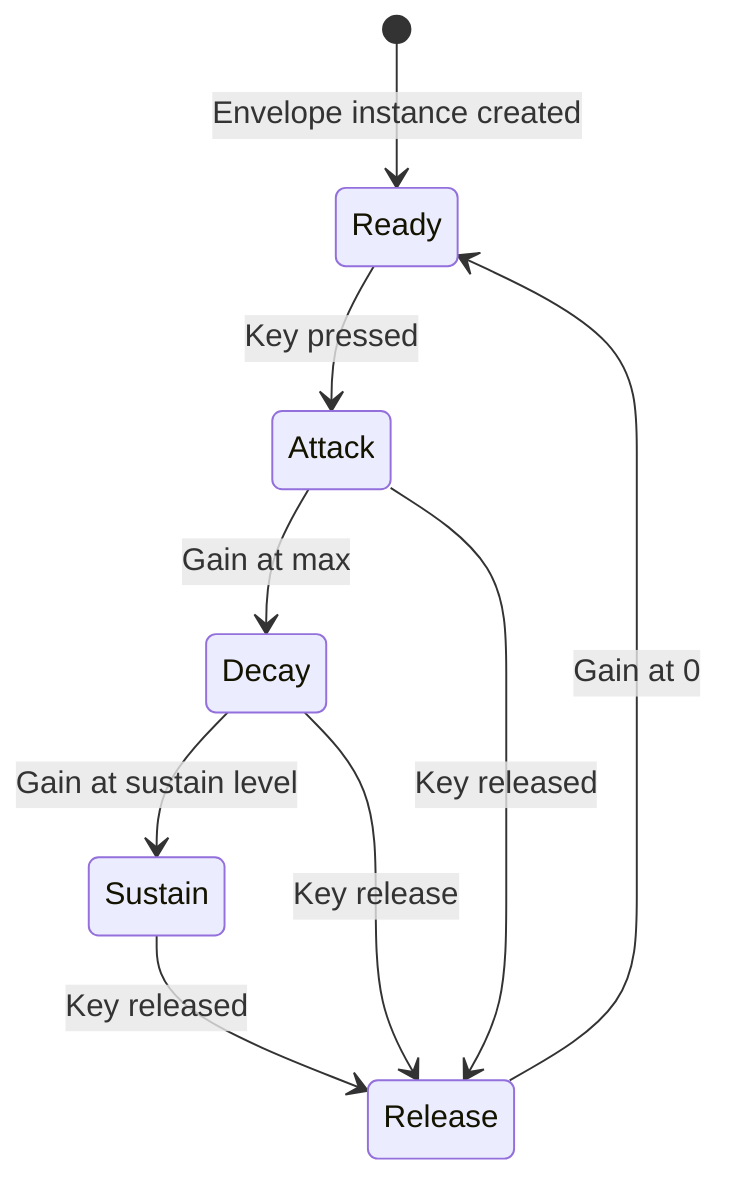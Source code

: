 stateDiagram-v2
    Ready
    Attack
    Decay
    Sustain
    Release

    [*] --> Ready: Envelope instance created
    Ready --> Attack: Key pressed
    Attack --> Decay: Gain at max
    Decay --> Sustain: Gain at sustain level
    Sustain --> Release: Key released
    Release --> Ready: Gain at 0

Attack --> Release: Key released
Decay --> Release: Key release